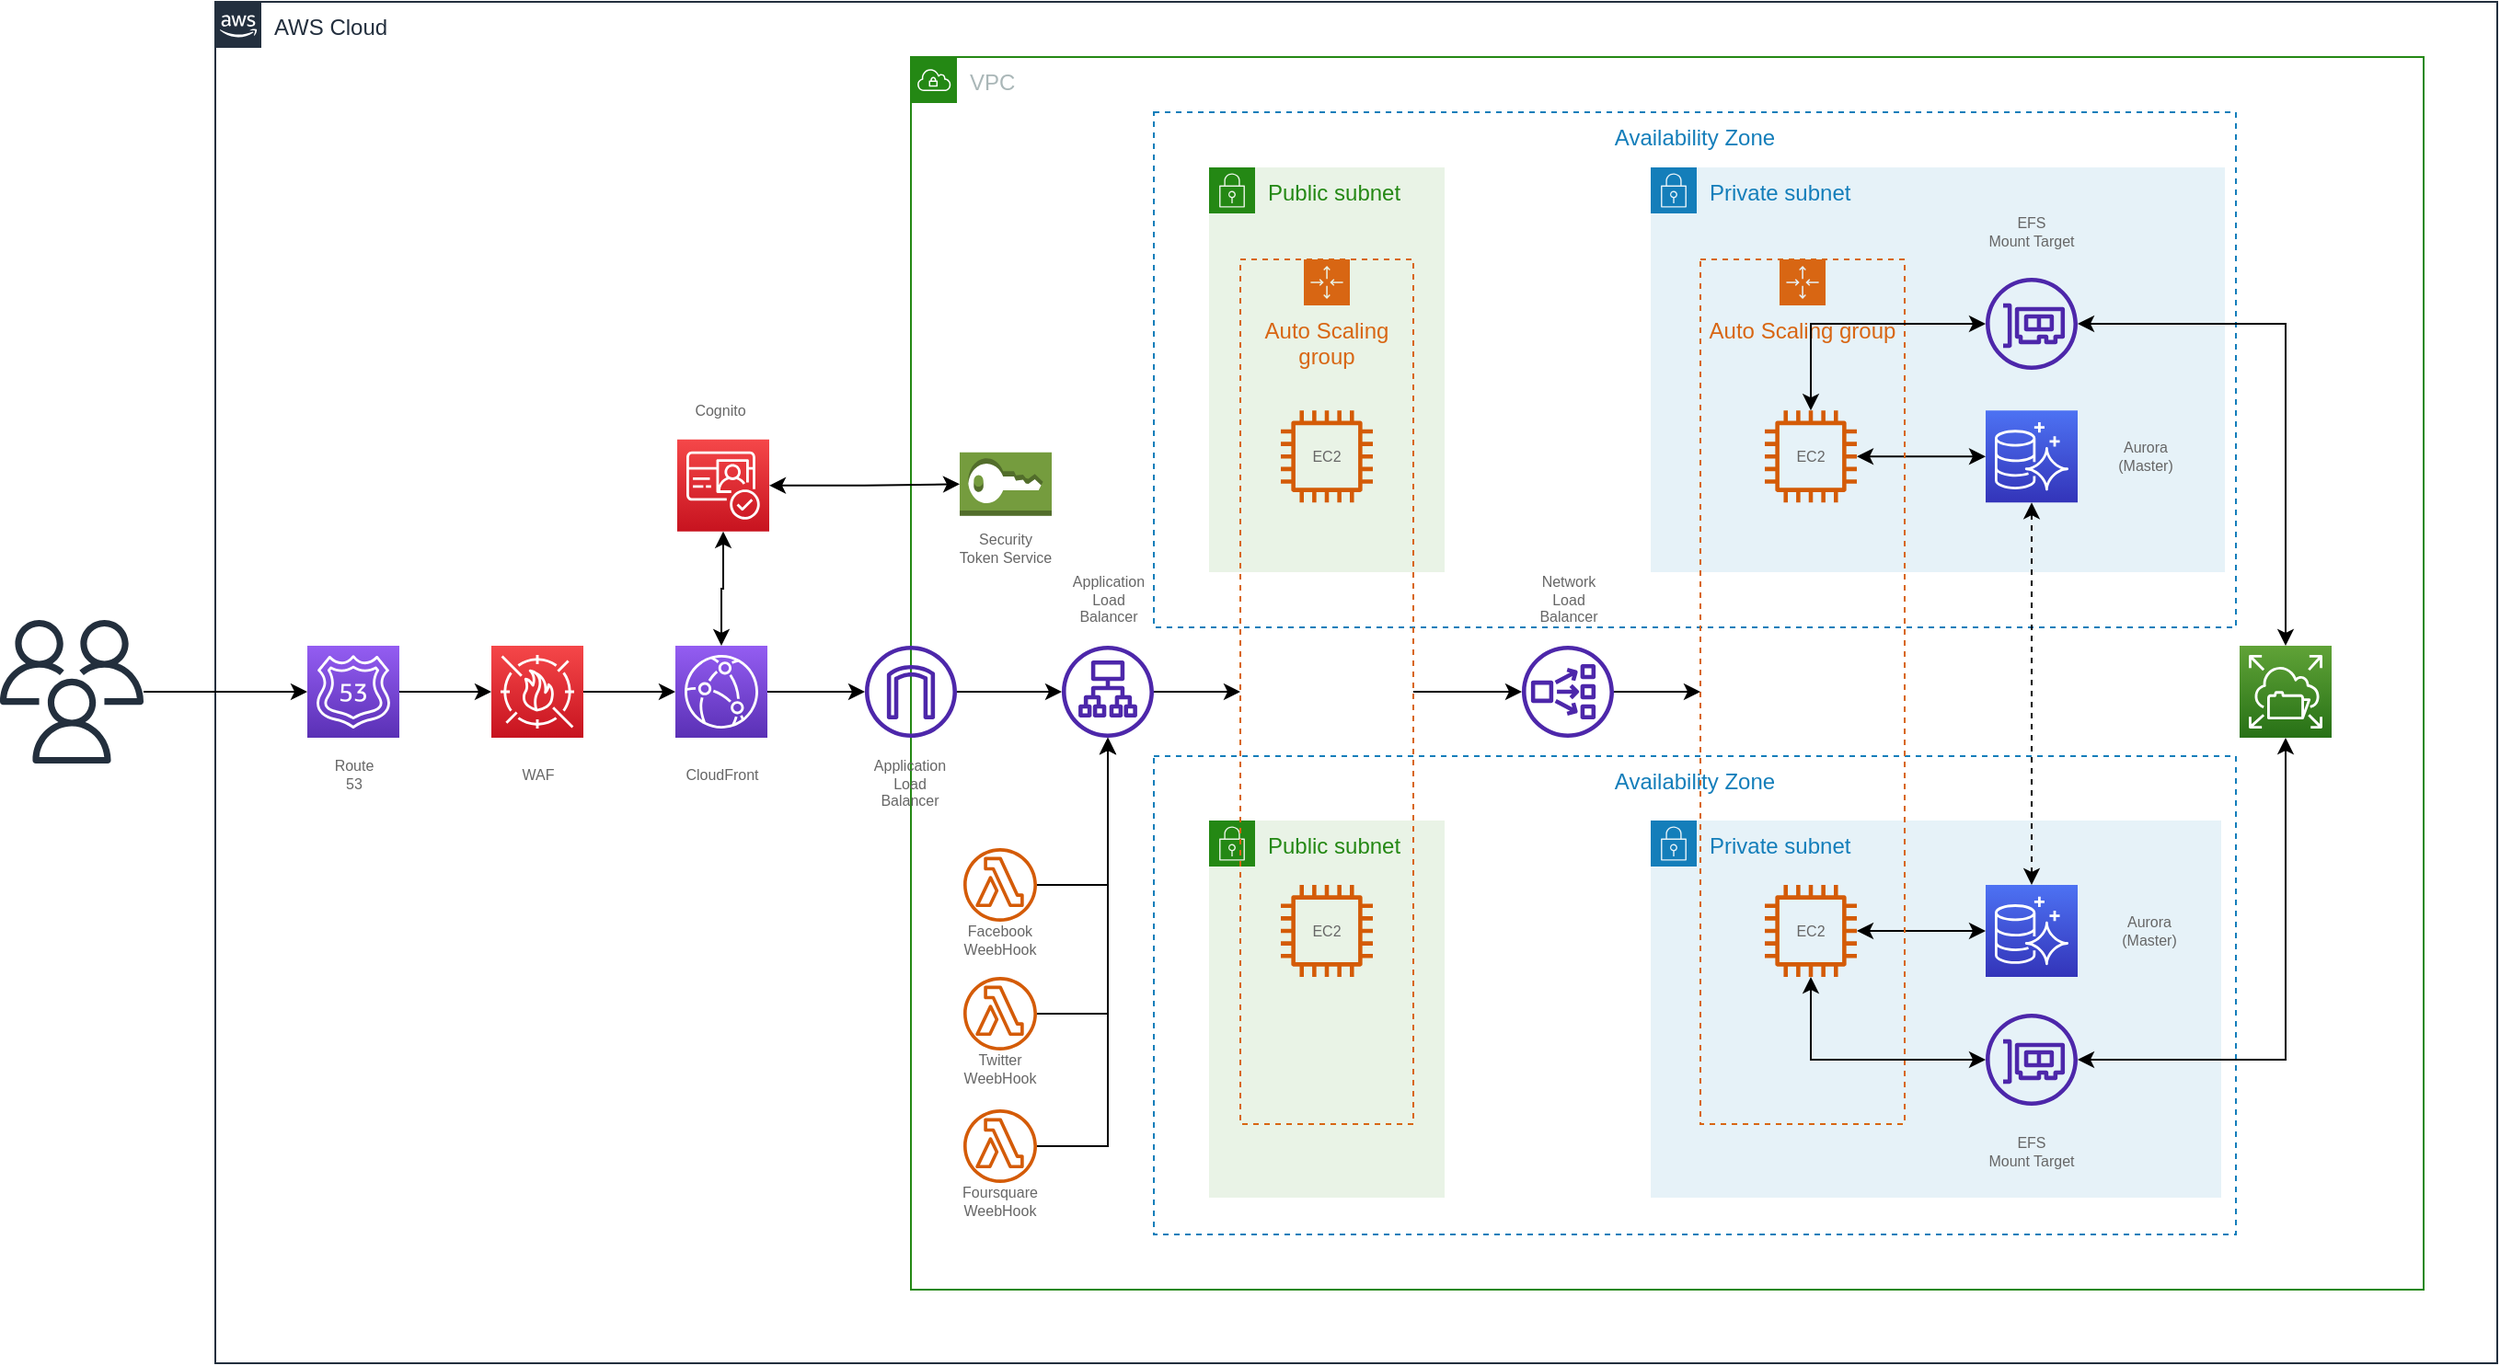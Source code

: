 <mxfile version="16.0.2" type="github">
  <diagram id="Z1uW2Y118E3WqkMEIljk" name="Page-1">
    <mxGraphModel dx="1964" dy="358" grid="1" gridSize="10" guides="1" tooltips="1" connect="1" arrows="1" fold="1" page="0" pageScale="1" pageWidth="850" pageHeight="1100" math="0" shadow="0">
      <root>
        <mxCell id="0" />
        <mxCell id="1" parent="0" />
        <mxCell id="sF1KckRwVd7SVEKIF92C-10" value="VPC" style="points=[[0,0],[0.25,0],[0.5,0],[0.75,0],[1,0],[1,0.25],[1,0.5],[1,0.75],[1,1],[0.75,1],[0.5,1],[0.25,1],[0,1],[0,0.75],[0,0.5],[0,0.25]];outlineConnect=0;gradientColor=none;html=1;whiteSpace=wrap;fontSize=12;fontStyle=0;container=1;pointerEvents=0;collapsible=0;recursiveResize=0;shape=mxgraph.aws4.group;grIcon=mxgraph.aws4.group_vpc;strokeColor=#248814;fillColor=none;verticalAlign=top;align=left;spacingLeft=30;fontColor=#AAB7B8;dashed=0;" parent="1" vertex="1">
          <mxGeometry x="198" y="560" width="822" height="670" as="geometry" />
        </mxCell>
        <mxCell id="53c9cnSh-guHLvm_aHMq-22" value="Application&lt;br style=&quot;font-size: 8px&quot;&gt;Load Balancer" style="text;html=1;strokeColor=none;fillColor=none;align=center;verticalAlign=middle;whiteSpace=wrap;rounded=0;fontColor=#666666;fontSize=8;" vertex="1" parent="sF1KckRwVd7SVEKIF92C-10">
          <mxGeometry x="-26" y="380" width="51" height="30" as="geometry" />
        </mxCell>
        <mxCell id="53c9cnSh-guHLvm_aHMq-5" value="AWS Cloud" style="points=[[0,0],[0.25,0],[0.5,0],[0.75,0],[1,0],[1,0.25],[1,0.5],[1,0.75],[1,1],[0.75,1],[0.5,1],[0.25,1],[0,1],[0,0.75],[0,0.5],[0,0.25]];outlineConnect=0;gradientColor=none;html=1;whiteSpace=wrap;fontSize=12;fontStyle=0;container=1;pointerEvents=0;collapsible=0;recursiveResize=0;shape=mxgraph.aws4.group;grIcon=mxgraph.aws4.group_aws_cloud_alt;strokeColor=#232F3E;fillColor=none;verticalAlign=top;align=left;spacingLeft=30;fontColor=#232F3E;dashed=0;" vertex="1" parent="1">
          <mxGeometry x="-180" y="530" width="1240" height="740" as="geometry" />
        </mxCell>
        <mxCell id="sF1KckRwVd7SVEKIF92C-50" value="Availability Zone" style="fillColor=none;strokeColor=#147EBA;dashed=1;verticalAlign=top;fontStyle=0;fontColor=#147EBA;" parent="53c9cnSh-guHLvm_aHMq-5" vertex="1">
          <mxGeometry x="510" y="410" width="588" height="260" as="geometry" />
        </mxCell>
        <mxCell id="sF1KckRwVd7SVEKIF92C-29" value="Availability Zone" style="fillColor=none;strokeColor=#147EBA;dashed=1;verticalAlign=top;fontStyle=0;fontColor=#147EBA;" parent="53c9cnSh-guHLvm_aHMq-5" vertex="1">
          <mxGeometry x="510" y="60" width="588" height="280" as="geometry" />
        </mxCell>
        <mxCell id="sF1KckRwVd7SVEKIF92C-54" value="Public subnet" style="points=[[0,0],[0.25,0],[0.5,0],[0.75,0],[1,0],[1,0.25],[1,0.5],[1,0.75],[1,1],[0.75,1],[0.5,1],[0.25,1],[0,1],[0,0.75],[0,0.5],[0,0.25]];outlineConnect=0;gradientColor=none;html=1;whiteSpace=wrap;fontSize=12;fontStyle=0;container=1;pointerEvents=0;collapsible=0;recursiveResize=0;shape=mxgraph.aws4.group;grIcon=mxgraph.aws4.group_security_group;grStroke=0;strokeColor=#248814;fillColor=#E9F3E6;verticalAlign=top;align=left;spacingLeft=30;fontColor=#248814;dashed=0;" parent="53c9cnSh-guHLvm_aHMq-5" vertex="1">
          <mxGeometry x="540" y="445" width="128" height="205" as="geometry" />
        </mxCell>
        <mxCell id="sF1KckRwVd7SVEKIF92C-36" value="Private subnet" style="points=[[0,0],[0.25,0],[0.5,0],[0.75,0],[1,0],[1,0.25],[1,0.5],[1,0.75],[1,1],[0.75,1],[0.5,1],[0.25,1],[0,1],[0,0.75],[0,0.5],[0,0.25]];outlineConnect=0;gradientColor=none;html=1;whiteSpace=wrap;fontSize=12;fontStyle=0;container=1;pointerEvents=0;collapsible=0;recursiveResize=0;shape=mxgraph.aws4.group;grIcon=mxgraph.aws4.group_security_group;grStroke=0;strokeColor=#147EBA;fillColor=#E6F2F8;verticalAlign=top;align=left;spacingLeft=30;fontColor=#147EBA;dashed=0;" parent="53c9cnSh-guHLvm_aHMq-5" vertex="1">
          <mxGeometry x="780" y="445" width="310" height="205" as="geometry" />
        </mxCell>
        <mxCell id="sF1KckRwVd7SVEKIF92C-37" value="" style="sketch=0;points=[[0,0,0],[0.25,0,0],[0.5,0,0],[0.75,0,0],[1,0,0],[0,1,0],[0.25,1,0],[0.5,1,0],[0.75,1,0],[1,1,0],[0,0.25,0],[0,0.5,0],[0,0.75,0],[1,0.25,0],[1,0.5,0],[1,0.75,0]];outlineConnect=0;fontColor=#232F3E;gradientColor=#4D72F3;gradientDirection=north;fillColor=#3334B9;strokeColor=#ffffff;dashed=0;verticalLabelPosition=bottom;verticalAlign=top;align=center;html=1;fontSize=12;fontStyle=0;aspect=fixed;shape=mxgraph.aws4.resourceIcon;resIcon=mxgraph.aws4.aurora;" parent="sF1KckRwVd7SVEKIF92C-36" vertex="1">
          <mxGeometry x="182" y="35.0" width="50" height="50" as="geometry" />
        </mxCell>
        <mxCell id="53c9cnSh-guHLvm_aHMq-14" value="EFS&lt;br style=&quot;font-size: 8px;&quot;&gt;Mount Target" style="text;html=1;strokeColor=none;fillColor=none;align=center;verticalAlign=middle;whiteSpace=wrap;rounded=0;fontColor=#666666;fontSize=8;" vertex="1" parent="sF1KckRwVd7SVEKIF92C-36">
          <mxGeometry x="167" y="165" width="80" height="30" as="geometry" />
        </mxCell>
        <mxCell id="53c9cnSh-guHLvm_aHMq-17" value="Aurora&lt;br style=&quot;font-size: 8px;&quot;&gt;(Master)" style="text;html=1;strokeColor=none;fillColor=none;align=center;verticalAlign=middle;whiteSpace=wrap;rounded=0;fontColor=#666666;fontSize=8;" vertex="1" parent="sF1KckRwVd7SVEKIF92C-36">
          <mxGeometry x="242" y="45" width="58" height="30" as="geometry" />
        </mxCell>
        <mxCell id="sF1KckRwVd7SVEKIF92C-55" value="" style="sketch=0;outlineConnect=0;fontColor=#232F3E;gradientColor=none;fillColor=#D45B07;strokeColor=none;dashed=0;verticalLabelPosition=bottom;verticalAlign=top;align=center;html=1;fontSize=12;fontStyle=0;aspect=fixed;pointerEvents=1;shape=mxgraph.aws4.instance2;" parent="53c9cnSh-guHLvm_aHMq-5" vertex="1">
          <mxGeometry x="579" y="480" width="50" height="50" as="geometry" />
        </mxCell>
        <mxCell id="SmqMT9yATTgx82PXcxMF-4" style="edgeStyle=orthogonalEdgeStyle;rounded=0;orthogonalLoop=1;jettySize=auto;html=1;entryX=0;entryY=0.5;entryDx=0;entryDy=0;entryPerimeter=0;startArrow=classic;startFill=1;" parent="53c9cnSh-guHLvm_aHMq-5" source="sF1KckRwVd7SVEKIF92C-44" target="sF1KckRwVd7SVEKIF92C-37" edge="1">
          <mxGeometry relative="1" as="geometry" />
        </mxCell>
        <mxCell id="sF1KckRwVd7SVEKIF92C-44" value="" style="sketch=0;outlineConnect=0;fontColor=#232F3E;gradientColor=none;fillColor=#D45B07;strokeColor=none;dashed=0;verticalLabelPosition=bottom;verticalAlign=top;align=center;html=1;fontSize=12;fontStyle=0;aspect=fixed;pointerEvents=1;shape=mxgraph.aws4.instance2;" parent="53c9cnSh-guHLvm_aHMq-5" vertex="1">
          <mxGeometry x="842" y="480.0" width="50" height="50" as="geometry" />
        </mxCell>
        <mxCell id="sF1KckRwVd7SVEKIF92C-23" value="" style="sketch=0;points=[[0,0,0],[0.25,0,0],[0.5,0,0],[0.75,0,0],[1,0,0],[0,1,0],[0.25,1,0],[0.5,1,0],[0.75,1,0],[1,1,0],[0,0.25,0],[0,0.5,0],[0,0.75,0],[1,0.25,0],[1,0.5,0],[1,0.75,0]];outlineConnect=0;fontColor=#232F3E;gradientColor=#60A337;gradientDirection=north;fillColor=#277116;strokeColor=#ffffff;dashed=0;verticalLabelPosition=bottom;verticalAlign=top;align=center;html=1;fontSize=12;fontStyle=0;aspect=fixed;shape=mxgraph.aws4.resourceIcon;resIcon=mxgraph.aws4.elastic_file_system;" parent="53c9cnSh-guHLvm_aHMq-5" vertex="1">
          <mxGeometry x="1100" y="350" width="50" height="50" as="geometry" />
        </mxCell>
        <mxCell id="SmqMT9yATTgx82PXcxMF-6" value="" style="sketch=0;outlineConnect=0;fontColor=#232F3E;gradientColor=none;fillColor=#4D27AA;strokeColor=none;dashed=0;verticalLabelPosition=bottom;verticalAlign=top;align=center;html=1;fontSize=12;fontStyle=0;aspect=fixed;pointerEvents=1;shape=mxgraph.aws4.network_load_balancer;" parent="53c9cnSh-guHLvm_aHMq-5" vertex="1">
          <mxGeometry x="710" y="350" width="50" height="50" as="geometry" />
        </mxCell>
        <mxCell id="SmqMT9yATTgx82PXcxMF-8" value="" style="sketch=0;outlineConnect=0;fontColor=#232F3E;gradientColor=none;fillColor=#4D27AA;strokeColor=none;dashed=0;verticalLabelPosition=bottom;verticalAlign=top;align=center;html=1;fontSize=12;fontStyle=0;aspect=fixed;pointerEvents=1;shape=mxgraph.aws4.application_load_balancer;" parent="53c9cnSh-guHLvm_aHMq-5" vertex="1">
          <mxGeometry x="460" y="350" width="50" height="50" as="geometry" />
        </mxCell>
        <mxCell id="sF1KckRwVd7SVEKIF92C-13" value="Private subnet" style="points=[[0,0],[0.25,0],[0.5,0],[0.75,0],[1,0],[1,0.25],[1,0.5],[1,0.75],[1,1],[0.75,1],[0.5,1],[0.25,1],[0,1],[0,0.75],[0,0.5],[0,0.25]];outlineConnect=0;gradientColor=none;html=1;whiteSpace=wrap;fontSize=12;fontStyle=0;container=1;pointerEvents=0;collapsible=0;recursiveResize=0;shape=mxgraph.aws4.group;grIcon=mxgraph.aws4.group_security_group;grStroke=0;strokeColor=#147EBA;fillColor=#E6F2F8;verticalAlign=top;align=left;spacingLeft=30;fontColor=#147EBA;dashed=0;" parent="53c9cnSh-guHLvm_aHMq-5" vertex="1">
          <mxGeometry x="780" y="90" width="312" height="220" as="geometry" />
        </mxCell>
        <mxCell id="53c9cnSh-guHLvm_aHMq-13" value="EFS&lt;br style=&quot;font-size: 8px;&quot;&gt;Mount Target" style="text;html=1;strokeColor=none;fillColor=none;align=center;verticalAlign=middle;whiteSpace=wrap;rounded=0;fontColor=#666666;fontSize=8;" vertex="1" parent="sF1KckRwVd7SVEKIF92C-13">
          <mxGeometry x="167" y="20" width="80" height="30" as="geometry" />
        </mxCell>
        <mxCell id="53c9cnSh-guHLvm_aHMq-15" value="Aurora&lt;br style=&quot;font-size: 8px;&quot;&gt;(Master)" style="text;html=1;strokeColor=none;fillColor=none;align=center;verticalAlign=middle;whiteSpace=wrap;rounded=0;fontColor=#666666;fontSize=8;" vertex="1" parent="sF1KckRwVd7SVEKIF92C-13">
          <mxGeometry x="240" y="142.12" width="58" height="30" as="geometry" />
        </mxCell>
        <mxCell id="sF1KckRwVd7SVEKIF92C-14" value="Public subnet" style="points=[[0,0],[0.25,0],[0.5,0],[0.75,0],[1,0],[1,0.25],[1,0.5],[1,0.75],[1,1],[0.75,1],[0.5,1],[0.25,1],[0,1],[0,0.75],[0,0.5],[0,0.25]];outlineConnect=0;gradientColor=none;html=1;whiteSpace=wrap;fontSize=12;fontStyle=0;container=1;pointerEvents=0;collapsible=0;recursiveResize=0;shape=mxgraph.aws4.group;grIcon=mxgraph.aws4.group_security_group;grStroke=0;strokeColor=#248814;fillColor=#E9F3E6;verticalAlign=top;align=left;spacingLeft=30;fontColor=#248814;dashed=0;" parent="53c9cnSh-guHLvm_aHMq-5" vertex="1">
          <mxGeometry x="540" y="90" width="128" height="220" as="geometry" />
        </mxCell>
        <mxCell id="53c9cnSh-guHLvm_aHMq-9" style="edgeStyle=orthogonalEdgeStyle;rounded=0;orthogonalLoop=1;jettySize=auto;html=1;entryX=0.5;entryY=0;entryDx=0;entryDy=0;entryPerimeter=0;fontColor=#666666;startArrow=classic;startFill=1;dashed=1;" edge="1" parent="53c9cnSh-guHLvm_aHMq-5" source="sF1KckRwVd7SVEKIF92C-16" target="sF1KckRwVd7SVEKIF92C-37">
          <mxGeometry relative="1" as="geometry" />
        </mxCell>
        <mxCell id="sF1KckRwVd7SVEKIF92C-16" value="" style="sketch=0;points=[[0,0,0],[0.25,0,0],[0.5,0,0],[0.75,0,0],[1,0,0],[0,1,0],[0.25,1,0],[0.5,1,0],[0.75,1,0],[1,1,0],[0,0.25,0],[0,0.5,0],[0,0.75,0],[1,0.25,0],[1,0.5,0],[1,0.75,0]];outlineConnect=0;fontColor=#232F3E;gradientColor=#4D72F3;gradientDirection=north;fillColor=#3334B9;strokeColor=#ffffff;dashed=0;verticalLabelPosition=bottom;verticalAlign=top;align=center;html=1;fontSize=12;fontStyle=0;aspect=fixed;shape=mxgraph.aws4.resourceIcon;resIcon=mxgraph.aws4.aurora;" parent="53c9cnSh-guHLvm_aHMq-5" vertex="1">
          <mxGeometry x="962" y="222.12" width="50" height="50" as="geometry" />
        </mxCell>
        <mxCell id="SmqMT9yATTgx82PXcxMF-3" style="edgeStyle=orthogonalEdgeStyle;rounded=0;orthogonalLoop=1;jettySize=auto;html=1;entryX=0;entryY=0.5;entryDx=0;entryDy=0;entryPerimeter=0;startArrow=classic;startFill=1;" parent="53c9cnSh-guHLvm_aHMq-5" source="sF1KckRwVd7SVEKIF92C-15" target="sF1KckRwVd7SVEKIF92C-16" edge="1">
          <mxGeometry relative="1" as="geometry" />
        </mxCell>
        <mxCell id="sF1KckRwVd7SVEKIF92C-15" value="" style="sketch=0;outlineConnect=0;fontColor=#232F3E;gradientColor=none;fillColor=#D45B07;strokeColor=none;dashed=0;verticalLabelPosition=bottom;verticalAlign=top;align=center;html=1;fontSize=12;fontStyle=0;aspect=fixed;pointerEvents=1;shape=mxgraph.aws4.instance2;" parent="53c9cnSh-guHLvm_aHMq-5" vertex="1">
          <mxGeometry x="842" y="222.12" width="50" height="50" as="geometry" />
        </mxCell>
        <mxCell id="sF1KckRwVd7SVEKIF92C-34" value="Auto Scaling group" style="points=[[0,0],[0.25,0],[0.5,0],[0.75,0],[1,0],[1,0.25],[1,0.5],[1,0.75],[1,1],[0.75,1],[0.5,1],[0.25,1],[0,1],[0,0.75],[0,0.5],[0,0.25]];outlineConnect=0;gradientColor=none;html=1;whiteSpace=wrap;fontSize=12;fontStyle=0;container=0;pointerEvents=0;collapsible=0;recursiveResize=0;shape=mxgraph.aws4.groupCenter;grIcon=mxgraph.aws4.group_auto_scaling_group;grStroke=1;strokeColor=#D86613;fillColor=none;verticalAlign=top;align=center;fontColor=#D86613;dashed=1;spacingTop=25;" parent="53c9cnSh-guHLvm_aHMq-5" vertex="1">
          <mxGeometry x="807" y="140" width="111" height="470" as="geometry" />
        </mxCell>
        <mxCell id="SmqMT9yATTgx82PXcxMF-12" style="edgeStyle=orthogonalEdgeStyle;rounded=0;orthogonalLoop=1;jettySize=auto;html=1;startArrow=none;startFill=0;" parent="53c9cnSh-guHLvm_aHMq-5" source="SmqMT9yATTgx82PXcxMF-6" target="sF1KckRwVd7SVEKIF92C-34" edge="1">
          <mxGeometry relative="1" as="geometry" />
        </mxCell>
        <mxCell id="SmqMT9yATTgx82PXcxMF-1" value="Auto Scaling group" style="points=[[0,0],[0.25,0],[0.5,0],[0.75,0],[1,0],[1,0.25],[1,0.5],[1,0.75],[1,1],[0.75,1],[0.5,1],[0.25,1],[0,1],[0,0.75],[0,0.5],[0,0.25]];outlineConnect=0;gradientColor=none;html=1;whiteSpace=wrap;fontSize=12;fontStyle=0;container=1;pointerEvents=0;collapsible=0;recursiveResize=0;shape=mxgraph.aws4.groupCenter;grIcon=mxgraph.aws4.group_auto_scaling_group;grStroke=1;strokeColor=#D86613;fillColor=none;verticalAlign=top;align=center;fontColor=#D86613;dashed=1;spacingTop=25;" parent="53c9cnSh-guHLvm_aHMq-5" vertex="1">
          <mxGeometry x="557" y="140" width="94" height="470" as="geometry" />
        </mxCell>
        <mxCell id="53c9cnSh-guHLvm_aHMq-27" value="EC2" style="text;html=1;strokeColor=none;fillColor=none;align=center;verticalAlign=middle;whiteSpace=wrap;rounded=0;fontColor=#666666;fontSize=8;" vertex="1" parent="SmqMT9yATTgx82PXcxMF-1">
          <mxGeometry x="31" y="350" width="32" height="30" as="geometry" />
        </mxCell>
        <mxCell id="SmqMT9yATTgx82PXcxMF-10" style="edgeStyle=orthogonalEdgeStyle;rounded=0;orthogonalLoop=1;jettySize=auto;html=1;exitX=1;exitY=0.5;exitDx=0;exitDy=0;startArrow=none;startFill=0;" parent="53c9cnSh-guHLvm_aHMq-5" source="SmqMT9yATTgx82PXcxMF-1" target="SmqMT9yATTgx82PXcxMF-6" edge="1">
          <mxGeometry relative="1" as="geometry" />
        </mxCell>
        <mxCell id="PCZS71AaxGeqF7MOMRdd-7" value="" style="sketch=0;outlineConnect=0;fontColor=#232F3E;gradientColor=none;fillColor=#4D27AA;strokeColor=none;dashed=0;verticalLabelPosition=bottom;verticalAlign=top;align=center;html=1;fontSize=12;fontStyle=0;aspect=fixed;pointerEvents=1;shape=mxgraph.aws4.elastic_network_interface;" parent="53c9cnSh-guHLvm_aHMq-5" vertex="1">
          <mxGeometry x="962" y="550" width="50" height="50" as="geometry" />
        </mxCell>
        <mxCell id="sF1KckRwVd7SVEKIF92C-49" style="edgeStyle=orthogonalEdgeStyle;rounded=0;orthogonalLoop=1;jettySize=auto;html=1;entryX=0.5;entryY=1;entryDx=0;entryDy=0;entryPerimeter=0;startArrow=classic;startFill=1;" parent="53c9cnSh-guHLvm_aHMq-5" source="PCZS71AaxGeqF7MOMRdd-7" target="sF1KckRwVd7SVEKIF92C-23" edge="1">
          <mxGeometry relative="1" as="geometry">
            <mxPoint x="1022" y="673.119" as="sourcePoint" />
          </mxGeometry>
        </mxCell>
        <mxCell id="SmqMT9yATTgx82PXcxMF-9" style="edgeStyle=orthogonalEdgeStyle;rounded=0;orthogonalLoop=1;jettySize=auto;html=1;entryX=0;entryY=0.5;entryDx=0;entryDy=0;startArrow=none;startFill=0;" parent="53c9cnSh-guHLvm_aHMq-5" source="SmqMT9yATTgx82PXcxMF-8" target="SmqMT9yATTgx82PXcxMF-1" edge="1">
          <mxGeometry relative="1" as="geometry" />
        </mxCell>
        <mxCell id="sF1KckRwVd7SVEKIF92C-27" value="" style="sketch=0;outlineConnect=0;fontColor=#232F3E;gradientColor=none;fillColor=#D45B07;strokeColor=none;dashed=0;verticalLabelPosition=bottom;verticalAlign=top;align=center;html=1;fontSize=12;fontStyle=0;aspect=fixed;pointerEvents=1;shape=mxgraph.aws4.instance2;" parent="53c9cnSh-guHLvm_aHMq-5" vertex="1">
          <mxGeometry x="579" y="222.12" width="50" height="50" as="geometry" />
        </mxCell>
        <mxCell id="53c9cnSh-guHLvm_aHMq-8" style="edgeStyle=orthogonalEdgeStyle;rounded=0;orthogonalLoop=1;jettySize=auto;html=1;fontColor=#666666;startArrow=classic;startFill=1;" edge="1" parent="53c9cnSh-guHLvm_aHMq-5" source="sF1KckRwVd7SVEKIF92C-44" target="PCZS71AaxGeqF7MOMRdd-7">
          <mxGeometry relative="1" as="geometry">
            <Array as="points">
              <mxPoint x="867" y="575" />
            </Array>
          </mxGeometry>
        </mxCell>
        <mxCell id="PCZS71AaxGeqF7MOMRdd-6" value="" style="sketch=0;outlineConnect=0;fontColor=#232F3E;gradientColor=none;fillColor=#4D27AA;strokeColor=none;dashed=0;verticalLabelPosition=bottom;verticalAlign=top;align=center;html=1;fontSize=12;fontStyle=0;aspect=fixed;pointerEvents=1;shape=mxgraph.aws4.elastic_network_interface;" parent="53c9cnSh-guHLvm_aHMq-5" vertex="1">
          <mxGeometry x="962" y="150" width="50" height="50" as="geometry" />
        </mxCell>
        <mxCell id="sF1KckRwVd7SVEKIF92C-1" value="" style="sketch=0;points=[[0,0,0],[0.25,0,0],[0.5,0,0],[0.75,0,0],[1,0,0],[0,1,0],[0.25,1,0],[0.5,1,0],[0.75,1,0],[1,1,0],[0,0.25,0],[0,0.5,0],[0,0.75,0],[1,0.25,0],[1,0.5,0],[1,0.75,0]];outlineConnect=0;fontColor=#232F3E;gradientColor=#945DF2;gradientDirection=north;fillColor=#5A30B5;strokeColor=#ffffff;dashed=0;verticalLabelPosition=bottom;verticalAlign=top;align=center;html=1;fontSize=12;fontStyle=0;aspect=fixed;shape=mxgraph.aws4.resourceIcon;resIcon=mxgraph.aws4.route_53;" parent="53c9cnSh-guHLvm_aHMq-5" vertex="1">
          <mxGeometry x="50" y="350" width="50" height="50" as="geometry" />
        </mxCell>
        <mxCell id="sF1KckRwVd7SVEKIF92C-2" value="" style="sketch=0;points=[[0,0,0],[0.25,0,0],[0.5,0,0],[0.75,0,0],[1,0,0],[0,1,0],[0.25,1,0],[0.5,1,0],[0.75,1,0],[1,1,0],[0,0.25,0],[0,0.5,0],[0,0.75,0],[1,0.25,0],[1,0.5,0],[1,0.75,0]];outlineConnect=0;fontColor=#232F3E;gradientColor=#F54749;gradientDirection=north;fillColor=#C7131F;strokeColor=#ffffff;dashed=0;verticalLabelPosition=bottom;verticalAlign=top;align=center;html=1;fontSize=12;fontStyle=0;aspect=fixed;shape=mxgraph.aws4.resourceIcon;resIcon=mxgraph.aws4.waf;" parent="53c9cnSh-guHLvm_aHMq-5" vertex="1">
          <mxGeometry x="150" y="350" width="50" height="50" as="geometry" />
        </mxCell>
        <mxCell id="sF1KckRwVd7SVEKIF92C-4" style="edgeStyle=orthogonalEdgeStyle;rounded=0;orthogonalLoop=1;jettySize=auto;html=1;entryX=0;entryY=0.5;entryDx=0;entryDy=0;entryPerimeter=0;" parent="53c9cnSh-guHLvm_aHMq-5" source="sF1KckRwVd7SVEKIF92C-1" target="sF1KckRwVd7SVEKIF92C-2" edge="1">
          <mxGeometry relative="1" as="geometry" />
        </mxCell>
        <mxCell id="53c9cnSh-guHLvm_aHMq-33" style="edgeStyle=orthogonalEdgeStyle;rounded=0;orthogonalLoop=1;jettySize=auto;html=1;entryX=0.5;entryY=1;entryDx=0;entryDy=0;entryPerimeter=0;fontSize=8;fontColor=#666666;startArrow=classic;startFill=1;" edge="1" parent="53c9cnSh-guHLvm_aHMq-5" source="sF1KckRwVd7SVEKIF92C-3" target="53c9cnSh-guHLvm_aHMq-28">
          <mxGeometry relative="1" as="geometry" />
        </mxCell>
        <mxCell id="sF1KckRwVd7SVEKIF92C-3" value="" style="sketch=0;points=[[0,0,0],[0.25,0,0],[0.5,0,0],[0.75,0,0],[1,0,0],[0,1,0],[0.25,1,0],[0.5,1,0],[0.75,1,0],[1,1,0],[0,0.25,0],[0,0.5,0],[0,0.75,0],[1,0.25,0],[1,0.5,0],[1,0.75,0]];outlineConnect=0;fontColor=#232F3E;gradientColor=#945DF2;gradientDirection=north;fillColor=#5A30B5;strokeColor=#ffffff;dashed=0;verticalLabelPosition=bottom;verticalAlign=top;align=center;html=1;fontSize=12;fontStyle=0;aspect=fixed;shape=mxgraph.aws4.resourceIcon;resIcon=mxgraph.aws4.cloudfront;" parent="53c9cnSh-guHLvm_aHMq-5" vertex="1">
          <mxGeometry x="250" y="350" width="50" height="50" as="geometry" />
        </mxCell>
        <mxCell id="sF1KckRwVd7SVEKIF92C-5" style="edgeStyle=orthogonalEdgeStyle;rounded=0;orthogonalLoop=1;jettySize=auto;html=1;" parent="53c9cnSh-guHLvm_aHMq-5" source="sF1KckRwVd7SVEKIF92C-2" target="sF1KckRwVd7SVEKIF92C-3" edge="1">
          <mxGeometry relative="1" as="geometry" />
        </mxCell>
        <mxCell id="sF1KckRwVd7SVEKIF92C-7" style="edgeStyle=orthogonalEdgeStyle;rounded=0;orthogonalLoop=1;jettySize=auto;html=1;" parent="53c9cnSh-guHLvm_aHMq-5" source="sF1KckRwVd7SVEKIF92C-3" target="sF1KckRwVd7SVEKIF92C-6" edge="1">
          <mxGeometry relative="1" as="geometry" />
        </mxCell>
        <mxCell id="sF1KckRwVd7SVEKIF92C-6" value="" style="sketch=0;outlineConnect=0;fontColor=#232F3E;gradientColor=none;fillColor=#4D27AA;strokeColor=none;dashed=0;verticalLabelPosition=bottom;verticalAlign=top;align=center;html=1;fontSize=12;fontStyle=0;aspect=fixed;pointerEvents=1;shape=mxgraph.aws4.internet_gateway;" parent="53c9cnSh-guHLvm_aHMq-5" vertex="1">
          <mxGeometry x="353" y="350" width="50" height="50" as="geometry" />
        </mxCell>
        <mxCell id="sF1KckRwVd7SVEKIF92C-9" style="edgeStyle=orthogonalEdgeStyle;rounded=0;orthogonalLoop=1;jettySize=auto;html=1;startArrow=none;startFill=0;" parent="53c9cnSh-guHLvm_aHMq-5" source="sF1KckRwVd7SVEKIF92C-6" edge="1" target="SmqMT9yATTgx82PXcxMF-8">
          <mxGeometry relative="1" as="geometry">
            <mxPoint x="440" y="375" as="targetPoint" />
          </mxGeometry>
        </mxCell>
        <mxCell id="sF1KckRwVd7SVEKIF92C-26" style="edgeStyle=orthogonalEdgeStyle;rounded=0;orthogonalLoop=1;jettySize=auto;html=1;startArrow=classic;startFill=1;" parent="53c9cnSh-guHLvm_aHMq-5" source="PCZS71AaxGeqF7MOMRdd-6" target="sF1KckRwVd7SVEKIF92C-23" edge="1">
          <mxGeometry relative="1" as="geometry">
            <mxPoint x="1022" y="79.001" as="sourcePoint" />
          </mxGeometry>
        </mxCell>
        <mxCell id="53c9cnSh-guHLvm_aHMq-7" style="edgeStyle=orthogonalEdgeStyle;rounded=0;orthogonalLoop=1;jettySize=auto;html=1;fontColor=#666666;startArrow=classic;startFill=1;" edge="1" parent="53c9cnSh-guHLvm_aHMq-5" source="sF1KckRwVd7SVEKIF92C-15" target="PCZS71AaxGeqF7MOMRdd-6">
          <mxGeometry relative="1" as="geometry">
            <Array as="points">
              <mxPoint x="867" y="175" />
            </Array>
          </mxGeometry>
        </mxCell>
        <mxCell id="53c9cnSh-guHLvm_aHMq-18" value="EC2" style="text;html=1;strokeColor=none;fillColor=none;align=center;verticalAlign=middle;whiteSpace=wrap;rounded=0;fontColor=#666666;fontSize=8;" vertex="1" parent="53c9cnSh-guHLvm_aHMq-5">
          <mxGeometry x="851" y="490" width="32" height="30" as="geometry" />
        </mxCell>
        <mxCell id="53c9cnSh-guHLvm_aHMq-19" value="EC2" style="text;html=1;strokeColor=none;fillColor=none;align=center;verticalAlign=middle;whiteSpace=wrap;rounded=0;fontColor=#666666;fontSize=8;" vertex="1" parent="53c9cnSh-guHLvm_aHMq-5">
          <mxGeometry x="851" y="232.12" width="32" height="30" as="geometry" />
        </mxCell>
        <mxCell id="53c9cnSh-guHLvm_aHMq-20" value="Network&lt;br style=&quot;font-size: 8px;&quot;&gt;Load Balancer" style="text;html=1;strokeColor=none;fillColor=none;align=center;verticalAlign=middle;whiteSpace=wrap;rounded=0;fontColor=#666666;fontSize=8;" vertex="1" parent="53c9cnSh-guHLvm_aHMq-5">
          <mxGeometry x="709.5" y="310" width="51" height="30" as="geometry" />
        </mxCell>
        <mxCell id="53c9cnSh-guHLvm_aHMq-21" value="Application&lt;br style=&quot;font-size: 8px&quot;&gt;Load Balancer" style="text;html=1;strokeColor=none;fillColor=none;align=center;verticalAlign=middle;whiteSpace=wrap;rounded=0;fontColor=#666666;fontSize=8;" vertex="1" parent="53c9cnSh-guHLvm_aHMq-5">
          <mxGeometry x="459.5" y="310" width="51" height="30" as="geometry" />
        </mxCell>
        <mxCell id="53c9cnSh-guHLvm_aHMq-23" value="CloudFront" style="text;html=1;strokeColor=none;fillColor=none;align=center;verticalAlign=middle;whiteSpace=wrap;rounded=0;fontColor=#666666;fontSize=8;" vertex="1" parent="53c9cnSh-guHLvm_aHMq-5">
          <mxGeometry x="249.5" y="410" width="51" height="20" as="geometry" />
        </mxCell>
        <mxCell id="53c9cnSh-guHLvm_aHMq-24" value="WAF" style="text;html=1;strokeColor=none;fillColor=none;align=center;verticalAlign=middle;whiteSpace=wrap;rounded=0;fontColor=#666666;fontSize=8;" vertex="1" parent="53c9cnSh-guHLvm_aHMq-5">
          <mxGeometry x="150" y="410" width="51" height="20" as="geometry" />
        </mxCell>
        <mxCell id="53c9cnSh-guHLvm_aHMq-25" value="Route&lt;br&gt;53" style="text;html=1;strokeColor=none;fillColor=none;align=center;verticalAlign=middle;whiteSpace=wrap;rounded=0;fontColor=#666666;fontSize=8;" vertex="1" parent="53c9cnSh-guHLvm_aHMq-5">
          <mxGeometry x="49.5" y="410" width="51" height="20" as="geometry" />
        </mxCell>
        <mxCell id="53c9cnSh-guHLvm_aHMq-26" value="EC2" style="text;html=1;strokeColor=none;fillColor=none;align=center;verticalAlign=middle;whiteSpace=wrap;rounded=0;fontColor=#666666;fontSize=8;" vertex="1" parent="53c9cnSh-guHLvm_aHMq-5">
          <mxGeometry x="588" y="232.12" width="32" height="30" as="geometry" />
        </mxCell>
        <mxCell id="53c9cnSh-guHLvm_aHMq-34" style="edgeStyle=orthogonalEdgeStyle;rounded=0;orthogonalLoop=1;jettySize=auto;html=1;fontSize=8;fontColor=#666666;startArrow=classic;startFill=1;" edge="1" parent="53c9cnSh-guHLvm_aHMq-5" source="53c9cnSh-guHLvm_aHMq-28" target="53c9cnSh-guHLvm_aHMq-31">
          <mxGeometry relative="1" as="geometry" />
        </mxCell>
        <mxCell id="53c9cnSh-guHLvm_aHMq-28" value="" style="sketch=0;points=[[0,0,0],[0.25,0,0],[0.5,0,0],[0.75,0,0],[1,0,0],[0,1,0],[0.25,1,0],[0.5,1,0],[0.75,1,0],[1,1,0],[0,0.25,0],[0,0.5,0],[0,0.75,0],[1,0.25,0],[1,0.5,0],[1,0.75,0]];outlineConnect=0;fontColor=#232F3E;gradientColor=#F54749;gradientDirection=north;fillColor=#C7131F;strokeColor=#ffffff;dashed=0;verticalLabelPosition=bottom;verticalAlign=top;align=center;html=1;fontSize=12;fontStyle=0;aspect=fixed;shape=mxgraph.aws4.resourceIcon;resIcon=mxgraph.aws4.cognito;" vertex="1" parent="53c9cnSh-guHLvm_aHMq-5">
          <mxGeometry x="251" y="237.88" width="50" height="50" as="geometry" />
        </mxCell>
        <mxCell id="53c9cnSh-guHLvm_aHMq-29" value="Cognito" style="text;html=1;strokeColor=none;fillColor=none;align=center;verticalAlign=middle;whiteSpace=wrap;rounded=0;fontColor=#666666;fontSize=8;" vertex="1" parent="53c9cnSh-guHLvm_aHMq-5">
          <mxGeometry x="249" y="212.12" width="51" height="20" as="geometry" />
        </mxCell>
        <mxCell id="53c9cnSh-guHLvm_aHMq-31" value="" style="outlineConnect=0;dashed=0;verticalLabelPosition=bottom;verticalAlign=top;align=center;html=1;shape=mxgraph.aws3.sts;fillColor=#759C3E;gradientColor=none;fontSize=8;fontColor=#666666;strokeColor=#666666;" vertex="1" parent="53c9cnSh-guHLvm_aHMq-5">
          <mxGeometry x="404.5" y="244.88" width="50" height="34.5" as="geometry" />
        </mxCell>
        <mxCell id="53c9cnSh-guHLvm_aHMq-32" value="Security&lt;br&gt;Token Service" style="text;html=1;strokeColor=none;fillColor=none;align=center;verticalAlign=middle;whiteSpace=wrap;rounded=0;fontColor=#666666;fontSize=8;" vertex="1" parent="53c9cnSh-guHLvm_aHMq-5">
          <mxGeometry x="399" y="287" width="61" height="20" as="geometry" />
        </mxCell>
        <mxCell id="53c9cnSh-guHLvm_aHMq-96" style="edgeStyle=orthogonalEdgeStyle;rounded=0;orthogonalLoop=1;jettySize=auto;html=1;fontSize=8;fontColor=#666666;startArrow=none;startFill=0;" edge="1" parent="53c9cnSh-guHLvm_aHMq-5" source="53c9cnSh-guHLvm_aHMq-35" target="SmqMT9yATTgx82PXcxMF-8">
          <mxGeometry relative="1" as="geometry" />
        </mxCell>
        <mxCell id="53c9cnSh-guHLvm_aHMq-35" value="" style="sketch=0;outlineConnect=0;fontColor=#232F3E;gradientColor=none;fillColor=#D45B07;strokeColor=none;dashed=0;verticalLabelPosition=bottom;verticalAlign=top;align=center;html=1;fontSize=12;fontStyle=0;aspect=fixed;pointerEvents=1;shape=mxgraph.aws4.lambda_function;" vertex="1" parent="53c9cnSh-guHLvm_aHMq-5">
          <mxGeometry x="406.5" y="460" width="40" height="40" as="geometry" />
        </mxCell>
        <mxCell id="53c9cnSh-guHLvm_aHMq-97" style="edgeStyle=orthogonalEdgeStyle;rounded=0;orthogonalLoop=1;jettySize=auto;html=1;fontSize=8;fontColor=#666666;startArrow=none;startFill=0;" edge="1" parent="53c9cnSh-guHLvm_aHMq-5" source="53c9cnSh-guHLvm_aHMq-94" target="SmqMT9yATTgx82PXcxMF-8">
          <mxGeometry relative="1" as="geometry" />
        </mxCell>
        <mxCell id="53c9cnSh-guHLvm_aHMq-94" value="" style="sketch=0;outlineConnect=0;fontColor=#232F3E;gradientColor=none;fillColor=#D45B07;strokeColor=none;dashed=0;verticalLabelPosition=bottom;verticalAlign=top;align=center;html=1;fontSize=12;fontStyle=0;aspect=fixed;pointerEvents=1;shape=mxgraph.aws4.lambda_function;" vertex="1" parent="53c9cnSh-guHLvm_aHMq-5">
          <mxGeometry x="406.5" y="530" width="40" height="40" as="geometry" />
        </mxCell>
        <mxCell id="53c9cnSh-guHLvm_aHMq-98" style="edgeStyle=orthogonalEdgeStyle;rounded=0;orthogonalLoop=1;jettySize=auto;html=1;fontSize=8;fontColor=#666666;startArrow=none;startFill=0;" edge="1" parent="53c9cnSh-guHLvm_aHMq-5" source="53c9cnSh-guHLvm_aHMq-95" target="SmqMT9yATTgx82PXcxMF-8">
          <mxGeometry relative="1" as="geometry" />
        </mxCell>
        <mxCell id="53c9cnSh-guHLvm_aHMq-95" value="" style="sketch=0;outlineConnect=0;fontColor=#232F3E;gradientColor=none;fillColor=#D45B07;strokeColor=none;dashed=0;verticalLabelPosition=bottom;verticalAlign=top;align=center;html=1;fontSize=12;fontStyle=0;aspect=fixed;pointerEvents=1;shape=mxgraph.aws4.lambda_function;" vertex="1" parent="53c9cnSh-guHLvm_aHMq-5">
          <mxGeometry x="406.5" y="602" width="40" height="40" as="geometry" />
        </mxCell>
        <mxCell id="53c9cnSh-guHLvm_aHMq-99" value="Facebook&lt;br&gt;WeebHook" style="text;html=1;strokeColor=none;fillColor=none;align=center;verticalAlign=middle;whiteSpace=wrap;rounded=0;fontColor=#666666;fontSize=8;" vertex="1" parent="53c9cnSh-guHLvm_aHMq-5">
          <mxGeometry x="401" y="500" width="51" height="20" as="geometry" />
        </mxCell>
        <mxCell id="53c9cnSh-guHLvm_aHMq-100" value="Twitter&lt;br&gt;WeebHook" style="text;html=1;strokeColor=none;fillColor=none;align=center;verticalAlign=middle;whiteSpace=wrap;rounded=0;fontColor=#666666;fontSize=8;" vertex="1" parent="53c9cnSh-guHLvm_aHMq-5">
          <mxGeometry x="401" y="570" width="51" height="20" as="geometry" />
        </mxCell>
        <mxCell id="53c9cnSh-guHLvm_aHMq-101" value="Foursquare&lt;br&gt;WeebHook" style="text;html=1;strokeColor=none;fillColor=none;align=center;verticalAlign=middle;whiteSpace=wrap;rounded=0;fontColor=#666666;fontSize=8;" vertex="1" parent="53c9cnSh-guHLvm_aHMq-5">
          <mxGeometry x="401" y="642" width="51" height="20" as="geometry" />
        </mxCell>
        <mxCell id="53c9cnSh-guHLvm_aHMq-12" style="edgeStyle=orthogonalEdgeStyle;rounded=0;orthogonalLoop=1;jettySize=auto;html=1;entryX=0;entryY=0.5;entryDx=0;entryDy=0;entryPerimeter=0;fontColor=#666666;startArrow=none;startFill=0;" edge="1" parent="1" source="53c9cnSh-guHLvm_aHMq-10" target="sF1KckRwVd7SVEKIF92C-1">
          <mxGeometry relative="1" as="geometry" />
        </mxCell>
        <mxCell id="53c9cnSh-guHLvm_aHMq-10" value="" style="sketch=0;outlineConnect=0;fontColor=#232F3E;gradientColor=none;fillColor=#232F3D;strokeColor=none;dashed=0;verticalLabelPosition=bottom;verticalAlign=top;align=center;html=1;fontSize=12;fontStyle=0;aspect=fixed;pointerEvents=1;shape=mxgraph.aws4.users;" vertex="1" parent="1">
          <mxGeometry x="-297" y="866" width="78" height="78" as="geometry" />
        </mxCell>
      </root>
    </mxGraphModel>
  </diagram>
</mxfile>
